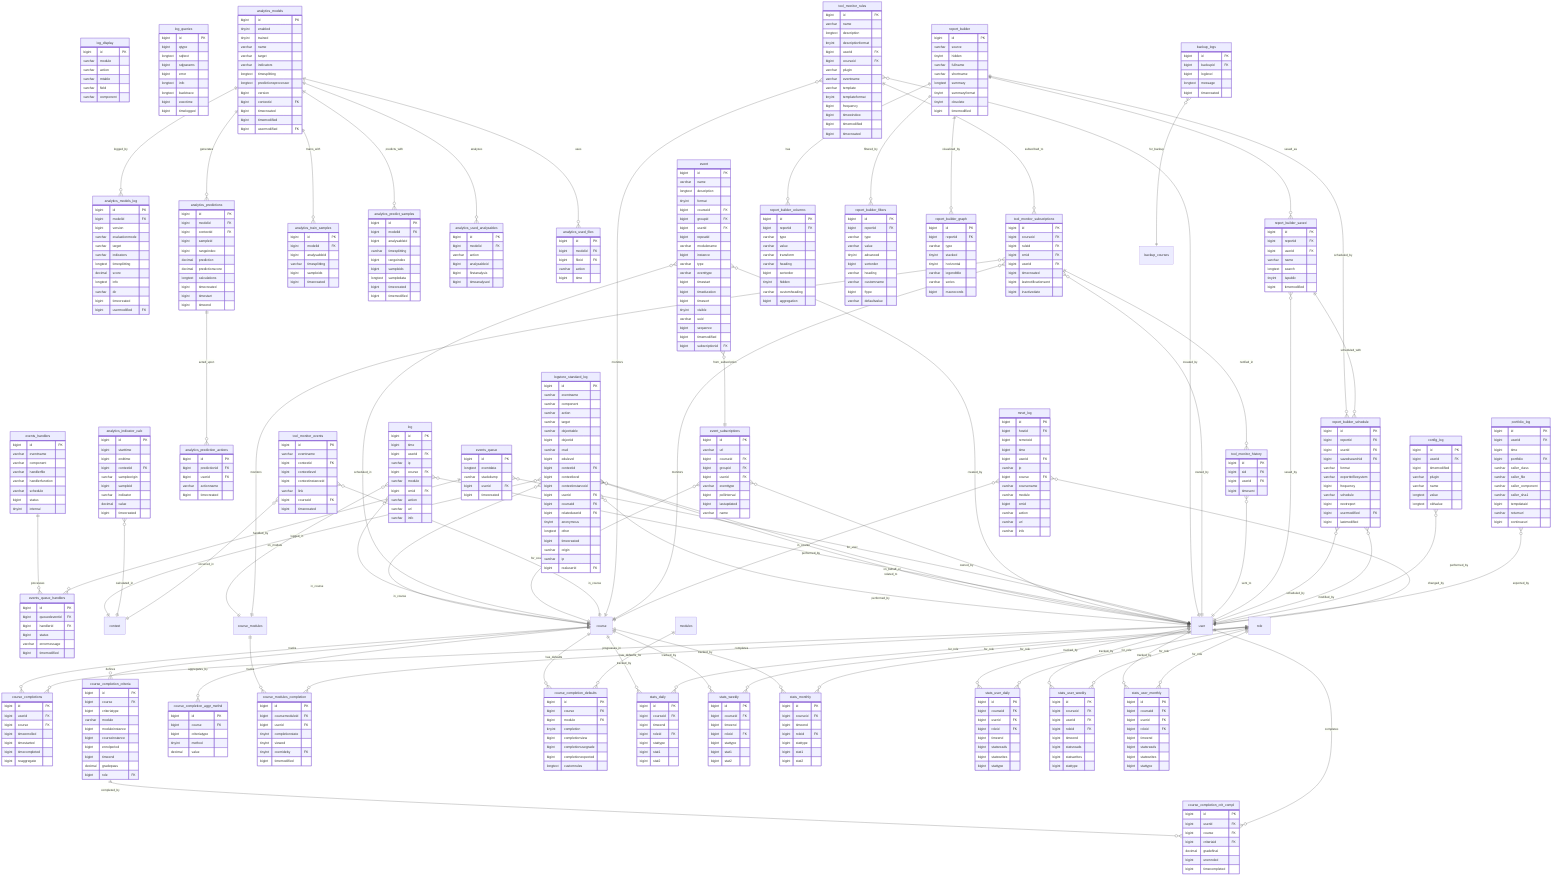 erDiagram
    %% Core Logging Tables
    logstore_standard_log {
        bigint id PK
        varchar eventname
        varchar component
        varchar action
        varchar target
        varchar objecttable
        bigint objectid
        varchar crud
        bigint edulevel
        bigint contextid FK
        bigint contextlevel
        bigint contextinstanceid
        bigint userid FK
        bigint courseid FK
        bigint relateduserid FK
        tinyint anonymous
        longtext other
        bigint timecreated
        varchar origin
        varchar ip
        bigint realuserid FK
    }

    log {
        bigint id PK
        bigint time
        bigint userid FK
        varchar ip
        bigint course FK
        varchar module
        bigint cmid FK
        varchar action
        varchar url
        varchar info
    }

    log_display {
        bigint id PK
        varchar module
        varchar action
        varchar mtable
        varchar field
        varchar component
    }

    log_queries {
        bigint id PK
        bigint qtype
        longtext sqltext
        bigint sqlparams
        bigint error
        longtext info
        longtext backtrace
        bigint exectime
        bigint timelogged
    }

    %% Analytics Engine
    analytics_models {
        bigint id PK
        tinyint enabled
        tinyint trained
        varchar name
        varchar target
        varchar indicators
        longtext timesplitting
        longtext predictionsprocessor
        bigint version
        bigint contextid FK
        bigint timecreated
        bigint timemodified
        bigint usermodified FK
    }

    analytics_models_log {
        bigint id PK
        bigint modelid FK
        bigint version
        varchar evaluationmode
        varchar target
        varchar indicators
        longtext timesplitting
        decimal score
        longtext info
        varchar dir
        bigint timecreated
        bigint usermodified FK
    }

    analytics_predictions {
        bigint id PK
        bigint modelid FK
        bigint contextid FK
        bigint sampleid
        bigint rangeindex
        decimal prediction
        decimal predictionscore
        longtext calculations
        bigint timecreated
        bigint timestart
        bigint timeend
    }

    analytics_prediction_actions {
        bigint id PK
        bigint predictionid FK
        bigint userid FK
        varchar actionname
        bigint timecreated
    }

    analytics_train_samples {
        bigint id PK
        bigint modelid FK
        bigint analysableid
        varchar timesplitting
        bigint sampleids
        bigint timecreated
    }

    analytics_predict_samples {
        bigint id PK
        bigint modelid FK
        bigint analysableid
        varchar timesplitting
        bigint rangeindex
        bigint sampleids
        longtext sampledata
        bigint timecreated
        bigint timemodified
    }

    analytics_indicator_calc {
        bigint id PK
        bigint starttime
        bigint endtime
        bigint contextid FK
        varchar sampleorigin
        bigint sampleid
        varchar indicator
        decimal value
        bigint timecreated
    }

    analytics_used_analysables {
        bigint id PK
        bigint modelid FK
        varchar action
        bigint analysableid
        bigint firstanalysis
        bigint timeanalysed
    }

    analytics_used_files {
        bigint id PK
        bigint modelid FK
        bigint fileid FK
        varchar action
        bigint time
    }

    %% Course Completion Tracking
    course_completions {
        bigint id PK
        bigint userid FK
        bigint course FK
        bigint timeenrolled
        bigint timestarted
        bigint timecompleted
        bigint reaggregate
    }

    course_completion_criteria {
        bigint id PK
        bigint course FK
        bigint criteriatype
        varchar module
        bigint moduleinstance
        bigint courseinstance
        bigint enrolperiod
        bigint timeend
        decimal gradepass
        bigint role FK
    }

    course_completion_crit_compl {
        bigint id PK
        bigint userid FK
        bigint course FK
        bigint criteriaid FK
        decimal gradefinal
        bigint unenroled
        bigint timecompleted
    }

    course_completion_aggr_methd {
        bigint id PK
        bigint course FK
        bigint criteriatype
        tinyint method
        decimal value
    }

    course_modules_completion {
        bigint id PK
        bigint coursemoduleid FK
        bigint userid FK
        tinyint completionstate
        tinyint viewed
        tinyint overrideby FK
        bigint timemodified
    }

    course_completion_defaults {
        bigint id PK
        bigint course FK
        bigint module FK
        tinyint completion
        bigint completionview
        bigint completionusegrade
        bigint completionexpected
        longtext customrules
    }

    %% Statistics Tables
    stats_daily {
        bigint id PK
        bigint courseid FK
        bigint timeend
        bigint roleid FK
        bigint stattype
        bigint stat1
        bigint stat2
    }

    stats_weekly {
        bigint id PK
        bigint courseid FK
        bigint timeend
        bigint roleid FK
        bigint stattype
        bigint stat1
        bigint stat2
    }

    stats_monthly {
        bigint id PK
        bigint courseid FK
        bigint timeend
        bigint roleid FK
        bigint stattype
        bigint stat1
        bigint stat2
    }

    stats_user_daily {
        bigint id PK
        bigint courseid FK
        bigint userid FK
        bigint roleid FK
        bigint timeend
        bigint statsreads
        bigint statswrites
        bigint stattype
    }

    stats_user_weekly {
        bigint id PK
        bigint courseid FK
        bigint userid FK
        bigint roleid FK
        bigint timeend
        bigint statsreads
        bigint statswrites
        bigint stattype
    }

    stats_user_monthly {
        bigint id PK
        bigint courseid FK
        bigint userid FK
        bigint roleid FK
        bigint timeend
        bigint statsreads
        bigint statswrites
        bigint stattype
    }

    %% Event Monitoring
    event {
        bigint id PK
        varchar name
        longtext description
        tinyint format
        bigint courseid FK
        bigint groupid FK
        bigint userid FK
        bigint repeatid
        varchar modulename
        bigint instance
        varchar type
        varchar eventtype
        bigint timestart
        bigint timeduration
        bigint timesort
        tinyint visible
        varchar uuid
        bigint sequence
        bigint timemodified
        bigint subscriptionid FK
    }

    event_subscriptions {
        bigint id PK
        varchar url
        bigint courseid FK
        bigint groupid FK
        bigint userid FK
        varchar eventtype
        bigint pollinterval
        bigint lastupdated
        varchar name
    }

    events_handlers {
        bigint id PK
        varchar eventname
        varchar component
        varchar handlerfile
        varchar handlerfunction
        varchar schedule
        bigint status
        tinyint internal
    }

    events_queue {
        bigint id PK
        longtext eventdata
        varchar stackdump
        bigint userid FK
        bigint timecreated
    }

    events_queue_handlers {
        bigint id PK
        bigint queuedeventid FK
        bigint handlerid FK
        bigint status
        varchar errormessage
        bigint timemodified
    }

    %% Tool Monitoring
    tool_monitor_events {
        bigint id PK
        varchar eventname
        bigint contextid FK
        bigint contextlevel
        bigint contextinstanceid
        varchar link
        bigint courseid FK
        bigint timecreated
    }

    tool_monitor_history {
        bigint id PK
        bigint sid FK
        bigint userid FK
        bigint timesent
    }

    tool_monitor_rules {
        bigint id PK
        varchar name
        longtext description
        tinyint descriptionformat
        bigint userid FK
        bigint courseid FK
        varchar plugin
        varchar eventname
        varchar template
        tinyint templateformat
        bigint frequency
        bigint timewindow
        bigint timemodified
        bigint timecreated
    }

    tool_monitor_subscriptions {
        bigint id PK
        bigint courseid FK
        bigint ruleid FK
        bigint cmid FK
        bigint userid FK
        bigint timecreated
        bigint lastnotificationsent
        bigint inactivedate
    }

    %% Report Builder
    report_builder {
        bigint id PK
        varchar source
        tinyint hidden
        varchar fullname
        varchar shortname
        longtext summary
        tinyint summaryformat
        tinyint obsolete
        bigint timemodified
    }

    report_builder_columns {
        bigint id PK
        bigint reportid FK
        varchar type
        varchar value
        varchar transform
        varchar heading
        bigint sortorder
        tinyint hidden
        varchar customheading
        bigint aggregation
    }

    report_builder_filters {
        bigint id PK
        bigint reportid FK
        varchar type
        varchar value
        tinyint advanced
        bigint sortorder
        varchar heading
        varchar customname
        bigint ftype
        varchar defaultvalue
    }

    report_builder_graph {
        bigint id PK
        bigint reportid FK
        varchar type
        tinyint stacked
        tinyint horizontal
        varchar legendtitle
        varchar series
        bigint maxrecords
    }

    report_builder_saved {
        bigint id PK
        bigint reportid FK
        bigint userid FK
        varchar name
        longtext search
        tinyint ispublic
        bigint timemodified
    }

    report_builder_schedule {
        bigint id PK
        bigint reportid FK
        bigint userid FK
        bigint savedsearchid FK
        varchar format
        varchar exporttofilesystem
        bigint frequency
        varchar schedule
        bigint nextreport
        bigint usermodified FK
        bigint lastmodified
    }

    %% Config and Backup Logs
    config_log {
        bigint id PK
        bigint userid FK
        bigint timemodified
        varchar plugin
        varchar name
        longtext value
        longtext oldvalue
    }

    backup_logs {
        bigint id PK
        bigint backupid FK
        bigint loglevel
        longtext message
        bigint timecreated
    }

    portfolio_log {
        bigint id PK
        bigint userid FK
        bigint time
        bigint portfolio FK
        varchar caller_class
        varchar caller_file
        varchar caller_component
        varchar caller_sha1
        bigint tempdataid
        varchar returnurl
        bigint continueurl
    }

    mnet_log {
        bigint id PK
        bigint hostid FK
        bigint remoteid
        bigint time
        bigint userid FK
        varchar ip
        bigint course FK
        varchar coursename
        varchar module
        bigint cmid
        varchar action
        varchar url
        varchar info
    }

    %% RELATIONSHIPS

    %% Core Logging
    logstore_standard_log }o--|| context : "logged_in"
    logstore_standard_log }o--|| user : "performed_by"
    logstore_standard_log }o--|| course : "in_course"
    logstore_standard_log }o--|| user : "related_to"
    logstore_standard_log }o--|| user : "on_behalf_of"

    log }o--|| user : "performed_by"
    log }o--|| course : "in_course"
    log }o--|| course_modules : "on_module"

    %% Analytics
    analytics_models ||--o{ analytics_models_log : "logged_by"
    analytics_models ||--o{ analytics_predictions : "generates"
    analytics_models ||--o{ analytics_train_samples : "trains_with"
    analytics_models ||--o{ analytics_predict_samples : "predicts_with"
    analytics_models ||--o{ analytics_used_analysables : "analyzes"
    analytics_models ||--o{ analytics_used_files : "uses"
    analytics_predictions ||--o{ analytics_prediction_actions : "acted_upon"
    analytics_indicator_calc }o--|| context : "calculated_in"

    %% Course Completion
    course ||--o{ course_completions : "tracks"
    course ||--o{ course_completion_criteria : "defines"
    course ||--o{ course_completion_aggr_methd : "aggregates_by"
    course ||--o{ course_completion_defaults : "has_defaults"
    course_completion_criteria ||--o{ course_completion_crit_compl : "completed_by"
    course_modules ||--o{ course_modules_completion : "tracks"
    modules ||--o{ course_completion_defaults : "has_defaults_for"
    user ||--o{ course_completions : "progresses_in"
    user ||--o{ course_completion_crit_compl : "completes"
    user ||--o{ course_modules_completion : "completes"

    %% Statistics
    course ||--o{ stats_daily : "tracked_by"
    course ||--o{ stats_weekly : "tracked_by"
    course ||--o{ stats_monthly : "tracked_by"
    user ||--o{ stats_user_daily : "tracked_by"
    user ||--o{ stats_user_weekly : "tracked_by"
    user ||--o{ stats_user_monthly : "tracked_by"
    role ||--o{ stats_daily : "for_role"
    role ||--o{ stats_weekly : "for_role"
    role ||--o{ stats_monthly : "for_role"
    role ||--o{ stats_user_daily : "for_role"
    role ||--o{ stats_user_weekly : "for_role"
    role ||--o{ stats_user_monthly : "for_role"

    %% Events
    event }o--|| course : "scheduled_in"
    event }o--|| user : "created_by"
    event }o--|| event_subscriptions : "from_subscription"
    event_subscriptions }o--|| course : "for_course"
    event_subscriptions }o--|| user : "owned_by"
    events_handlers ||--o{ events_queue_handlers : "processes"
    events_queue ||--o{ events_queue_handlers : "handled_by"
    events_queue }o--|| user : "for_user"

    %% Tool Monitoring
    tool_monitor_events }o--|| context : "occurred_in"
    tool_monitor_events }o--|| course : "in_course"
    tool_monitor_rules ||--o{ tool_monitor_subscriptions : "subscribed_to"
    tool_monitor_rules }o--|| user : "created_by"
    tool_monitor_rules }o--|| course : "monitors"
    tool_monitor_subscriptions }o--|| user : "owned_by"
    tool_monitor_subscriptions }o--|| course : "monitors"
    tool_monitor_subscriptions }o--|| course_modules : "monitors"
    tool_monitor_subscriptions ||--o{ tool_monitor_history : "notified_in"
    tool_monitor_history }o--|| user : "sent_to"

    %% Report Builder
    report_builder ||--o{ report_builder_columns : "has"
    report_builder ||--o{ report_builder_filters : "filtered_by"
    report_builder ||--o{ report_builder_graph : "visualized_by"
    report_builder ||--o{ report_builder_saved : "saved_as"
    report_builder ||--o{ report_builder_schedule : "scheduled_by"
    report_builder_saved }o--|| user : "saved_by"
    report_builder_saved ||--o{ report_builder_schedule : "scheduled_with"
    report_builder_schedule }o--|| user : "scheduled_by"
    report_builder_schedule }o--|| user : "modified_by"

    %% Logs
    config_log }o--|| user : "changed_by"
    backup_logs }o--|| backup_courses : "for_backup"
    portfolio_log }o--|| user : "exported_by"
    mnet_log }o--|| user : "performed_by"
    mnet_log }o--|| course : "in_course"